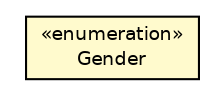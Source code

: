 #!/usr/local/bin/dot
#
# Class diagram 
# Generated by UMLGraph version R5_6 (http://www.umlgraph.org/)
#

digraph G {
	edge [fontname="Helvetica",fontsize=10,labelfontname="Helvetica",labelfontsize=10];
	node [fontname="Helvetica",fontsize=10,shape=plaintext];
	nodesep=0.25;
	ranksep=0.5;
	// net.ljcomputing.randy.data.enumeration.Gender
	c476 [label=<<table title="net.ljcomputing.randy.data.enumeration.Gender" border="0" cellborder="1" cellspacing="0" cellpadding="2" port="p" bgcolor="lemonChiffon" href="./Gender.html">
		<tr><td><table border="0" cellspacing="0" cellpadding="1">
<tr><td align="center" balign="center"> &#171;enumeration&#187; </td></tr>
<tr><td align="center" balign="center"> Gender </td></tr>
		</table></td></tr>
		</table>>, URL="./Gender.html", fontname="Helvetica", fontcolor="black", fontsize=9.0];
}

